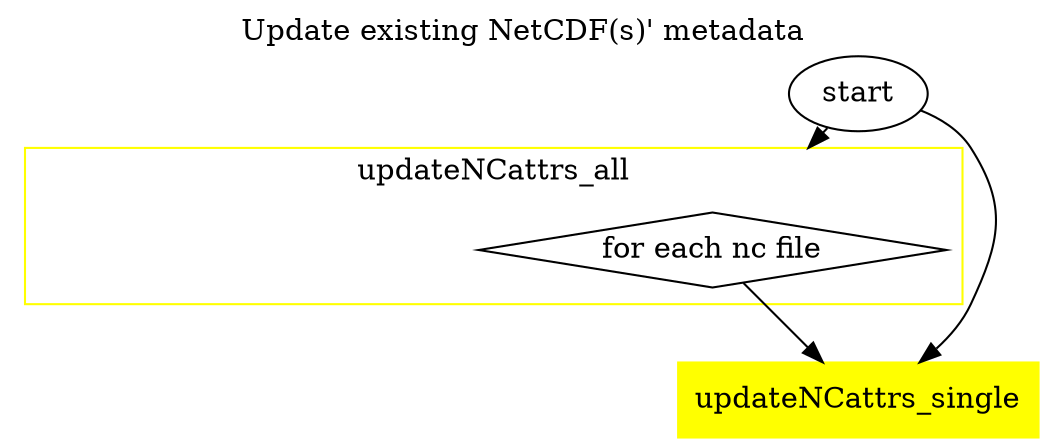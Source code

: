 digraph Workflow {
  labelloc="t";
  label="Update existing NetCDF(s)' metadata"
  compound=true;


  start -> updateAll[lhead=cluster__updateNCattrs_all];
  start -> updateNCattrs_single;
  updateNCattrs_single [shape=box,style=filled, color=yellow, href="#nc.NC.updateNCattrs_single"];

  subgraph cluster__updateNCattrs_all {
    label="updateNCattrs_all" shape=box color=yellow href="#nc.NC.updateNCattrs_all"
    updateNCattrs_all [style="invis"];
    updateAll [shape=diamond, label="for each nc file"];
  }

  updateAll -> updateNCattrs_single;
}
